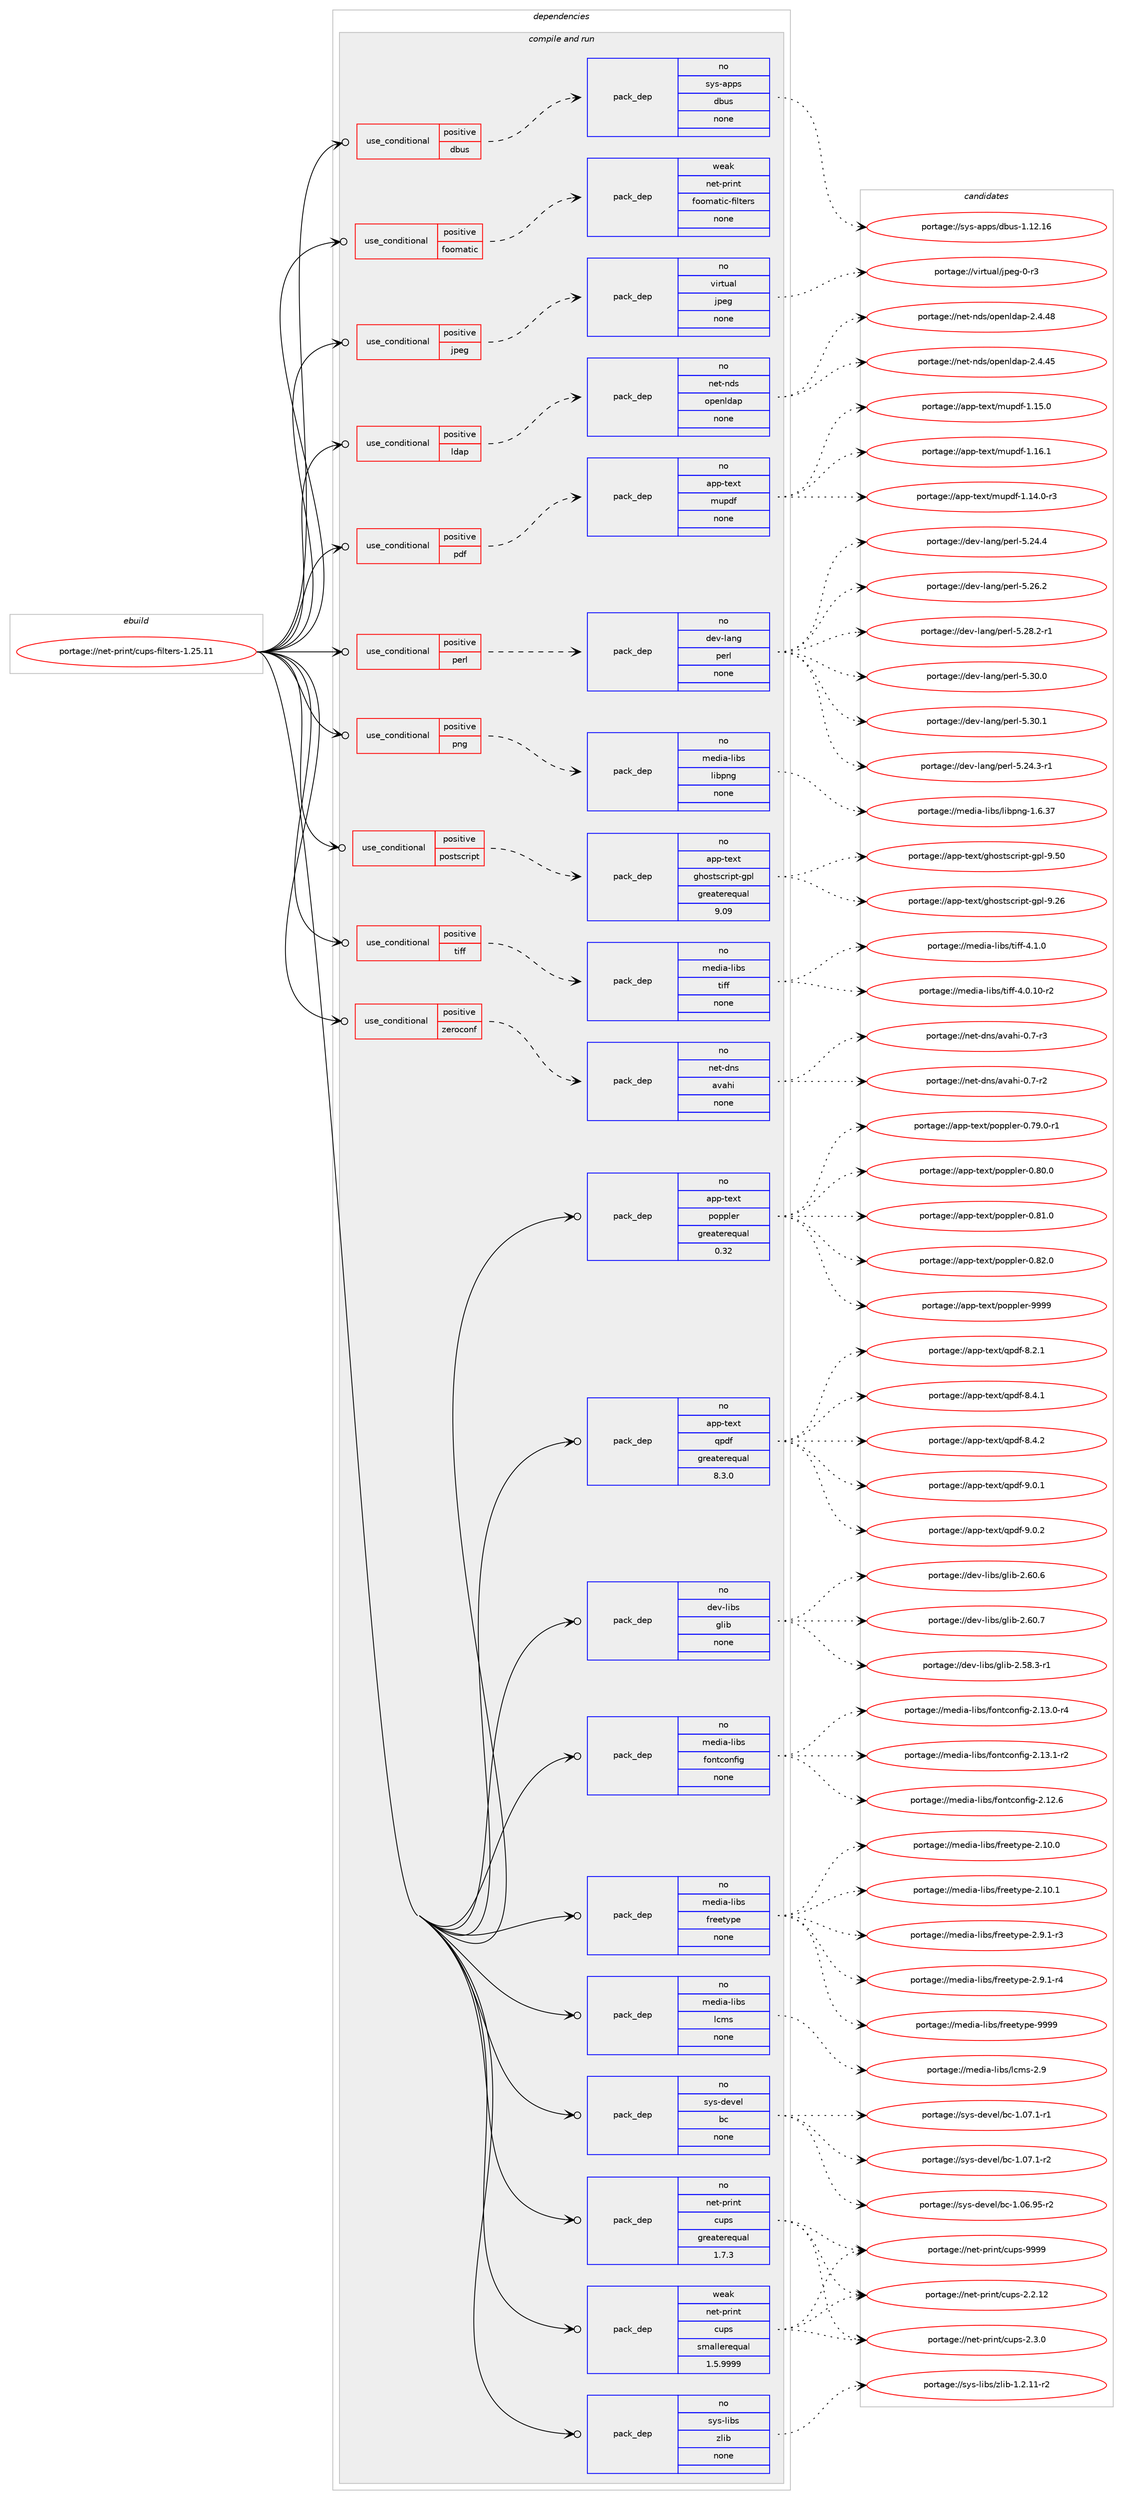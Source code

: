 digraph prolog {

# *************
# Graph options
# *************

newrank=true;
concentrate=true;
compound=true;
graph [rankdir=LR,fontname=Helvetica,fontsize=10,ranksep=1.5];#, ranksep=2.5, nodesep=0.2];
edge  [arrowhead=vee];
node  [fontname=Helvetica,fontsize=10];

# **********
# The ebuild
# **********

subgraph cluster_leftcol {
color=gray;
rank=same;
label=<<i>ebuild</i>>;
id [label="portage://net-print/cups-filters-1.25.11", color=red, width=4, href="../net-print/cups-filters-1.25.11.svg"];
}

# ****************
# The dependencies
# ****************

subgraph cluster_midcol {
color=gray;
label=<<i>dependencies</i>>;
subgraph cluster_compile {
fillcolor="#eeeeee";
style=filled;
label=<<i>compile</i>>;
}
subgraph cluster_compileandrun {
fillcolor="#eeeeee";
style=filled;
label=<<i>compile and run</i>>;
subgraph cond93524 {
dependency374312 [label=<<TABLE BORDER="0" CELLBORDER="1" CELLSPACING="0" CELLPADDING="4"><TR><TD ROWSPAN="3" CELLPADDING="10">use_conditional</TD></TR><TR><TD>positive</TD></TR><TR><TD>dbus</TD></TR></TABLE>>, shape=none, color=red];
subgraph pack274462 {
dependency374313 [label=<<TABLE BORDER="0" CELLBORDER="1" CELLSPACING="0" CELLPADDING="4" WIDTH="220"><TR><TD ROWSPAN="6" CELLPADDING="30">pack_dep</TD></TR><TR><TD WIDTH="110">no</TD></TR><TR><TD>sys-apps</TD></TR><TR><TD>dbus</TD></TR><TR><TD>none</TD></TR><TR><TD></TD></TR></TABLE>>, shape=none, color=blue];
}
dependency374312:e -> dependency374313:w [weight=20,style="dashed",arrowhead="vee"];
}
id:e -> dependency374312:w [weight=20,style="solid",arrowhead="odotvee"];
subgraph cond93525 {
dependency374314 [label=<<TABLE BORDER="0" CELLBORDER="1" CELLSPACING="0" CELLPADDING="4"><TR><TD ROWSPAN="3" CELLPADDING="10">use_conditional</TD></TR><TR><TD>positive</TD></TR><TR><TD>foomatic</TD></TR></TABLE>>, shape=none, color=red];
subgraph pack274463 {
dependency374315 [label=<<TABLE BORDER="0" CELLBORDER="1" CELLSPACING="0" CELLPADDING="4" WIDTH="220"><TR><TD ROWSPAN="6" CELLPADDING="30">pack_dep</TD></TR><TR><TD WIDTH="110">weak</TD></TR><TR><TD>net-print</TD></TR><TR><TD>foomatic-filters</TD></TR><TR><TD>none</TD></TR><TR><TD></TD></TR></TABLE>>, shape=none, color=blue];
}
dependency374314:e -> dependency374315:w [weight=20,style="dashed",arrowhead="vee"];
}
id:e -> dependency374314:w [weight=20,style="solid",arrowhead="odotvee"];
subgraph cond93526 {
dependency374316 [label=<<TABLE BORDER="0" CELLBORDER="1" CELLSPACING="0" CELLPADDING="4"><TR><TD ROWSPAN="3" CELLPADDING="10">use_conditional</TD></TR><TR><TD>positive</TD></TR><TR><TD>jpeg</TD></TR></TABLE>>, shape=none, color=red];
subgraph pack274464 {
dependency374317 [label=<<TABLE BORDER="0" CELLBORDER="1" CELLSPACING="0" CELLPADDING="4" WIDTH="220"><TR><TD ROWSPAN="6" CELLPADDING="30">pack_dep</TD></TR><TR><TD WIDTH="110">no</TD></TR><TR><TD>virtual</TD></TR><TR><TD>jpeg</TD></TR><TR><TD>none</TD></TR><TR><TD></TD></TR></TABLE>>, shape=none, color=blue];
}
dependency374316:e -> dependency374317:w [weight=20,style="dashed",arrowhead="vee"];
}
id:e -> dependency374316:w [weight=20,style="solid",arrowhead="odotvee"];
subgraph cond93527 {
dependency374318 [label=<<TABLE BORDER="0" CELLBORDER="1" CELLSPACING="0" CELLPADDING="4"><TR><TD ROWSPAN="3" CELLPADDING="10">use_conditional</TD></TR><TR><TD>positive</TD></TR><TR><TD>ldap</TD></TR></TABLE>>, shape=none, color=red];
subgraph pack274465 {
dependency374319 [label=<<TABLE BORDER="0" CELLBORDER="1" CELLSPACING="0" CELLPADDING="4" WIDTH="220"><TR><TD ROWSPAN="6" CELLPADDING="30">pack_dep</TD></TR><TR><TD WIDTH="110">no</TD></TR><TR><TD>net-nds</TD></TR><TR><TD>openldap</TD></TR><TR><TD>none</TD></TR><TR><TD></TD></TR></TABLE>>, shape=none, color=blue];
}
dependency374318:e -> dependency374319:w [weight=20,style="dashed",arrowhead="vee"];
}
id:e -> dependency374318:w [weight=20,style="solid",arrowhead="odotvee"];
subgraph cond93528 {
dependency374320 [label=<<TABLE BORDER="0" CELLBORDER="1" CELLSPACING="0" CELLPADDING="4"><TR><TD ROWSPAN="3" CELLPADDING="10">use_conditional</TD></TR><TR><TD>positive</TD></TR><TR><TD>pdf</TD></TR></TABLE>>, shape=none, color=red];
subgraph pack274466 {
dependency374321 [label=<<TABLE BORDER="0" CELLBORDER="1" CELLSPACING="0" CELLPADDING="4" WIDTH="220"><TR><TD ROWSPAN="6" CELLPADDING="30">pack_dep</TD></TR><TR><TD WIDTH="110">no</TD></TR><TR><TD>app-text</TD></TR><TR><TD>mupdf</TD></TR><TR><TD>none</TD></TR><TR><TD></TD></TR></TABLE>>, shape=none, color=blue];
}
dependency374320:e -> dependency374321:w [weight=20,style="dashed",arrowhead="vee"];
}
id:e -> dependency374320:w [weight=20,style="solid",arrowhead="odotvee"];
subgraph cond93529 {
dependency374322 [label=<<TABLE BORDER="0" CELLBORDER="1" CELLSPACING="0" CELLPADDING="4"><TR><TD ROWSPAN="3" CELLPADDING="10">use_conditional</TD></TR><TR><TD>positive</TD></TR><TR><TD>perl</TD></TR></TABLE>>, shape=none, color=red];
subgraph pack274467 {
dependency374323 [label=<<TABLE BORDER="0" CELLBORDER="1" CELLSPACING="0" CELLPADDING="4" WIDTH="220"><TR><TD ROWSPAN="6" CELLPADDING="30">pack_dep</TD></TR><TR><TD WIDTH="110">no</TD></TR><TR><TD>dev-lang</TD></TR><TR><TD>perl</TD></TR><TR><TD>none</TD></TR><TR><TD></TD></TR></TABLE>>, shape=none, color=blue];
}
dependency374322:e -> dependency374323:w [weight=20,style="dashed",arrowhead="vee"];
}
id:e -> dependency374322:w [weight=20,style="solid",arrowhead="odotvee"];
subgraph cond93530 {
dependency374324 [label=<<TABLE BORDER="0" CELLBORDER="1" CELLSPACING="0" CELLPADDING="4"><TR><TD ROWSPAN="3" CELLPADDING="10">use_conditional</TD></TR><TR><TD>positive</TD></TR><TR><TD>png</TD></TR></TABLE>>, shape=none, color=red];
subgraph pack274468 {
dependency374325 [label=<<TABLE BORDER="0" CELLBORDER="1" CELLSPACING="0" CELLPADDING="4" WIDTH="220"><TR><TD ROWSPAN="6" CELLPADDING="30">pack_dep</TD></TR><TR><TD WIDTH="110">no</TD></TR><TR><TD>media-libs</TD></TR><TR><TD>libpng</TD></TR><TR><TD>none</TD></TR><TR><TD></TD></TR></TABLE>>, shape=none, color=blue];
}
dependency374324:e -> dependency374325:w [weight=20,style="dashed",arrowhead="vee"];
}
id:e -> dependency374324:w [weight=20,style="solid",arrowhead="odotvee"];
subgraph cond93531 {
dependency374326 [label=<<TABLE BORDER="0" CELLBORDER="1" CELLSPACING="0" CELLPADDING="4"><TR><TD ROWSPAN="3" CELLPADDING="10">use_conditional</TD></TR><TR><TD>positive</TD></TR><TR><TD>postscript</TD></TR></TABLE>>, shape=none, color=red];
subgraph pack274469 {
dependency374327 [label=<<TABLE BORDER="0" CELLBORDER="1" CELLSPACING="0" CELLPADDING="4" WIDTH="220"><TR><TD ROWSPAN="6" CELLPADDING="30">pack_dep</TD></TR><TR><TD WIDTH="110">no</TD></TR><TR><TD>app-text</TD></TR><TR><TD>ghostscript-gpl</TD></TR><TR><TD>greaterequal</TD></TR><TR><TD>9.09</TD></TR></TABLE>>, shape=none, color=blue];
}
dependency374326:e -> dependency374327:w [weight=20,style="dashed",arrowhead="vee"];
}
id:e -> dependency374326:w [weight=20,style="solid",arrowhead="odotvee"];
subgraph cond93532 {
dependency374328 [label=<<TABLE BORDER="0" CELLBORDER="1" CELLSPACING="0" CELLPADDING="4"><TR><TD ROWSPAN="3" CELLPADDING="10">use_conditional</TD></TR><TR><TD>positive</TD></TR><TR><TD>tiff</TD></TR></TABLE>>, shape=none, color=red];
subgraph pack274470 {
dependency374329 [label=<<TABLE BORDER="0" CELLBORDER="1" CELLSPACING="0" CELLPADDING="4" WIDTH="220"><TR><TD ROWSPAN="6" CELLPADDING="30">pack_dep</TD></TR><TR><TD WIDTH="110">no</TD></TR><TR><TD>media-libs</TD></TR><TR><TD>tiff</TD></TR><TR><TD>none</TD></TR><TR><TD></TD></TR></TABLE>>, shape=none, color=blue];
}
dependency374328:e -> dependency374329:w [weight=20,style="dashed",arrowhead="vee"];
}
id:e -> dependency374328:w [weight=20,style="solid",arrowhead="odotvee"];
subgraph cond93533 {
dependency374330 [label=<<TABLE BORDER="0" CELLBORDER="1" CELLSPACING="0" CELLPADDING="4"><TR><TD ROWSPAN="3" CELLPADDING="10">use_conditional</TD></TR><TR><TD>positive</TD></TR><TR><TD>zeroconf</TD></TR></TABLE>>, shape=none, color=red];
subgraph pack274471 {
dependency374331 [label=<<TABLE BORDER="0" CELLBORDER="1" CELLSPACING="0" CELLPADDING="4" WIDTH="220"><TR><TD ROWSPAN="6" CELLPADDING="30">pack_dep</TD></TR><TR><TD WIDTH="110">no</TD></TR><TR><TD>net-dns</TD></TR><TR><TD>avahi</TD></TR><TR><TD>none</TD></TR><TR><TD></TD></TR></TABLE>>, shape=none, color=blue];
}
dependency374330:e -> dependency374331:w [weight=20,style="dashed",arrowhead="vee"];
}
id:e -> dependency374330:w [weight=20,style="solid",arrowhead="odotvee"];
subgraph pack274472 {
dependency374332 [label=<<TABLE BORDER="0" CELLBORDER="1" CELLSPACING="0" CELLPADDING="4" WIDTH="220"><TR><TD ROWSPAN="6" CELLPADDING="30">pack_dep</TD></TR><TR><TD WIDTH="110">no</TD></TR><TR><TD>app-text</TD></TR><TR><TD>poppler</TD></TR><TR><TD>greaterequal</TD></TR><TR><TD>0.32</TD></TR></TABLE>>, shape=none, color=blue];
}
id:e -> dependency374332:w [weight=20,style="solid",arrowhead="odotvee"];
subgraph pack274473 {
dependency374333 [label=<<TABLE BORDER="0" CELLBORDER="1" CELLSPACING="0" CELLPADDING="4" WIDTH="220"><TR><TD ROWSPAN="6" CELLPADDING="30">pack_dep</TD></TR><TR><TD WIDTH="110">no</TD></TR><TR><TD>app-text</TD></TR><TR><TD>qpdf</TD></TR><TR><TD>greaterequal</TD></TR><TR><TD>8.3.0</TD></TR></TABLE>>, shape=none, color=blue];
}
id:e -> dependency374333:w [weight=20,style="solid",arrowhead="odotvee"];
subgraph pack274474 {
dependency374334 [label=<<TABLE BORDER="0" CELLBORDER="1" CELLSPACING="0" CELLPADDING="4" WIDTH="220"><TR><TD ROWSPAN="6" CELLPADDING="30">pack_dep</TD></TR><TR><TD WIDTH="110">no</TD></TR><TR><TD>dev-libs</TD></TR><TR><TD>glib</TD></TR><TR><TD>none</TD></TR><TR><TD></TD></TR></TABLE>>, shape=none, color=blue];
}
id:e -> dependency374334:w [weight=20,style="solid",arrowhead="odotvee"];
subgraph pack274475 {
dependency374335 [label=<<TABLE BORDER="0" CELLBORDER="1" CELLSPACING="0" CELLPADDING="4" WIDTH="220"><TR><TD ROWSPAN="6" CELLPADDING="30">pack_dep</TD></TR><TR><TD WIDTH="110">no</TD></TR><TR><TD>media-libs</TD></TR><TR><TD>fontconfig</TD></TR><TR><TD>none</TD></TR><TR><TD></TD></TR></TABLE>>, shape=none, color=blue];
}
id:e -> dependency374335:w [weight=20,style="solid",arrowhead="odotvee"];
subgraph pack274476 {
dependency374336 [label=<<TABLE BORDER="0" CELLBORDER="1" CELLSPACING="0" CELLPADDING="4" WIDTH="220"><TR><TD ROWSPAN="6" CELLPADDING="30">pack_dep</TD></TR><TR><TD WIDTH="110">no</TD></TR><TR><TD>media-libs</TD></TR><TR><TD>freetype</TD></TR><TR><TD>none</TD></TR><TR><TD></TD></TR></TABLE>>, shape=none, color=blue];
}
id:e -> dependency374336:w [weight=20,style="solid",arrowhead="odotvee"];
subgraph pack274477 {
dependency374337 [label=<<TABLE BORDER="0" CELLBORDER="1" CELLSPACING="0" CELLPADDING="4" WIDTH="220"><TR><TD ROWSPAN="6" CELLPADDING="30">pack_dep</TD></TR><TR><TD WIDTH="110">no</TD></TR><TR><TD>media-libs</TD></TR><TR><TD>lcms</TD></TR><TR><TD>none</TD></TR><TR><TD></TD></TR></TABLE>>, shape=none, color=blue];
}
id:e -> dependency374337:w [weight=20,style="solid",arrowhead="odotvee"];
subgraph pack274478 {
dependency374338 [label=<<TABLE BORDER="0" CELLBORDER="1" CELLSPACING="0" CELLPADDING="4" WIDTH="220"><TR><TD ROWSPAN="6" CELLPADDING="30">pack_dep</TD></TR><TR><TD WIDTH="110">no</TD></TR><TR><TD>net-print</TD></TR><TR><TD>cups</TD></TR><TR><TD>greaterequal</TD></TR><TR><TD>1.7.3</TD></TR></TABLE>>, shape=none, color=blue];
}
id:e -> dependency374338:w [weight=20,style="solid",arrowhead="odotvee"];
subgraph pack274479 {
dependency374339 [label=<<TABLE BORDER="0" CELLBORDER="1" CELLSPACING="0" CELLPADDING="4" WIDTH="220"><TR><TD ROWSPAN="6" CELLPADDING="30">pack_dep</TD></TR><TR><TD WIDTH="110">no</TD></TR><TR><TD>sys-devel</TD></TR><TR><TD>bc</TD></TR><TR><TD>none</TD></TR><TR><TD></TD></TR></TABLE>>, shape=none, color=blue];
}
id:e -> dependency374339:w [weight=20,style="solid",arrowhead="odotvee"];
subgraph pack274480 {
dependency374340 [label=<<TABLE BORDER="0" CELLBORDER="1" CELLSPACING="0" CELLPADDING="4" WIDTH="220"><TR><TD ROWSPAN="6" CELLPADDING="30">pack_dep</TD></TR><TR><TD WIDTH="110">no</TD></TR><TR><TD>sys-libs</TD></TR><TR><TD>zlib</TD></TR><TR><TD>none</TD></TR><TR><TD></TD></TR></TABLE>>, shape=none, color=blue];
}
id:e -> dependency374340:w [weight=20,style="solid",arrowhead="odotvee"];
subgraph pack274481 {
dependency374341 [label=<<TABLE BORDER="0" CELLBORDER="1" CELLSPACING="0" CELLPADDING="4" WIDTH="220"><TR><TD ROWSPAN="6" CELLPADDING="30">pack_dep</TD></TR><TR><TD WIDTH="110">weak</TD></TR><TR><TD>net-print</TD></TR><TR><TD>cups</TD></TR><TR><TD>smallerequal</TD></TR><TR><TD>1.5.9999</TD></TR></TABLE>>, shape=none, color=blue];
}
id:e -> dependency374341:w [weight=20,style="solid",arrowhead="odotvee"];
}
subgraph cluster_run {
fillcolor="#eeeeee";
style=filled;
label=<<i>run</i>>;
}
}

# **************
# The candidates
# **************

subgraph cluster_choices {
rank=same;
color=gray;
label=<<i>candidates</i>>;

subgraph choice274462 {
color=black;
nodesep=1;
choiceportage115121115459711211211547100981171154549464950464954 [label="portage://sys-apps/dbus-1.12.16", color=red, width=4,href="../sys-apps/dbus-1.12.16.svg"];
dependency374313:e -> choiceportage115121115459711211211547100981171154549464950464954:w [style=dotted,weight="100"];
}
subgraph choice274463 {
color=black;
nodesep=1;
}
subgraph choice274464 {
color=black;
nodesep=1;
choiceportage118105114116117971084710611210110345484511451 [label="portage://virtual/jpeg-0-r3", color=red, width=4,href="../virtual/jpeg-0-r3.svg"];
dependency374317:e -> choiceportage118105114116117971084710611210110345484511451:w [style=dotted,weight="100"];
}
subgraph choice274465 {
color=black;
nodesep=1;
choiceportage11010111645110100115471111121011101081009711245504652465253 [label="portage://net-nds/openldap-2.4.45", color=red, width=4,href="../net-nds/openldap-2.4.45.svg"];
choiceportage11010111645110100115471111121011101081009711245504652465256 [label="portage://net-nds/openldap-2.4.48", color=red, width=4,href="../net-nds/openldap-2.4.48.svg"];
dependency374319:e -> choiceportage11010111645110100115471111121011101081009711245504652465253:w [style=dotted,weight="100"];
dependency374319:e -> choiceportage11010111645110100115471111121011101081009711245504652465256:w [style=dotted,weight="100"];
}
subgraph choice274466 {
color=black;
nodesep=1;
choiceportage971121124511610112011647109117112100102454946495246484511451 [label="portage://app-text/mupdf-1.14.0-r3", color=red, width=4,href="../app-text/mupdf-1.14.0-r3.svg"];
choiceportage97112112451161011201164710911711210010245494649534648 [label="portage://app-text/mupdf-1.15.0", color=red, width=4,href="../app-text/mupdf-1.15.0.svg"];
choiceportage97112112451161011201164710911711210010245494649544649 [label="portage://app-text/mupdf-1.16.1", color=red, width=4,href="../app-text/mupdf-1.16.1.svg"];
dependency374321:e -> choiceportage971121124511610112011647109117112100102454946495246484511451:w [style=dotted,weight="100"];
dependency374321:e -> choiceportage97112112451161011201164710911711210010245494649534648:w [style=dotted,weight="100"];
dependency374321:e -> choiceportage97112112451161011201164710911711210010245494649544649:w [style=dotted,weight="100"];
}
subgraph choice274467 {
color=black;
nodesep=1;
choiceportage100101118451089711010347112101114108455346505246514511449 [label="portage://dev-lang/perl-5.24.3-r1", color=red, width=4,href="../dev-lang/perl-5.24.3-r1.svg"];
choiceportage10010111845108971101034711210111410845534650524652 [label="portage://dev-lang/perl-5.24.4", color=red, width=4,href="../dev-lang/perl-5.24.4.svg"];
choiceportage10010111845108971101034711210111410845534650544650 [label="portage://dev-lang/perl-5.26.2", color=red, width=4,href="../dev-lang/perl-5.26.2.svg"];
choiceportage100101118451089711010347112101114108455346505646504511449 [label="portage://dev-lang/perl-5.28.2-r1", color=red, width=4,href="../dev-lang/perl-5.28.2-r1.svg"];
choiceportage10010111845108971101034711210111410845534651484648 [label="portage://dev-lang/perl-5.30.0", color=red, width=4,href="../dev-lang/perl-5.30.0.svg"];
choiceportage10010111845108971101034711210111410845534651484649 [label="portage://dev-lang/perl-5.30.1", color=red, width=4,href="../dev-lang/perl-5.30.1.svg"];
dependency374323:e -> choiceportage100101118451089711010347112101114108455346505246514511449:w [style=dotted,weight="100"];
dependency374323:e -> choiceportage10010111845108971101034711210111410845534650524652:w [style=dotted,weight="100"];
dependency374323:e -> choiceportage10010111845108971101034711210111410845534650544650:w [style=dotted,weight="100"];
dependency374323:e -> choiceportage100101118451089711010347112101114108455346505646504511449:w [style=dotted,weight="100"];
dependency374323:e -> choiceportage10010111845108971101034711210111410845534651484648:w [style=dotted,weight="100"];
dependency374323:e -> choiceportage10010111845108971101034711210111410845534651484649:w [style=dotted,weight="100"];
}
subgraph choice274468 {
color=black;
nodesep=1;
choiceportage109101100105974510810598115471081059811211010345494654465155 [label="portage://media-libs/libpng-1.6.37", color=red, width=4,href="../media-libs/libpng-1.6.37.svg"];
dependency374325:e -> choiceportage109101100105974510810598115471081059811211010345494654465155:w [style=dotted,weight="100"];
}
subgraph choice274469 {
color=black;
nodesep=1;
choiceportage97112112451161011201164710310411111511611599114105112116451031121084557465054 [label="portage://app-text/ghostscript-gpl-9.26", color=red, width=4,href="../app-text/ghostscript-gpl-9.26.svg"];
choiceportage97112112451161011201164710310411111511611599114105112116451031121084557465348 [label="portage://app-text/ghostscript-gpl-9.50", color=red, width=4,href="../app-text/ghostscript-gpl-9.50.svg"];
dependency374327:e -> choiceportage97112112451161011201164710310411111511611599114105112116451031121084557465054:w [style=dotted,weight="100"];
dependency374327:e -> choiceportage97112112451161011201164710310411111511611599114105112116451031121084557465348:w [style=dotted,weight="100"];
}
subgraph choice274470 {
color=black;
nodesep=1;
choiceportage10910110010597451081059811547116105102102455246484649484511450 [label="portage://media-libs/tiff-4.0.10-r2", color=red, width=4,href="../media-libs/tiff-4.0.10-r2.svg"];
choiceportage10910110010597451081059811547116105102102455246494648 [label="portage://media-libs/tiff-4.1.0", color=red, width=4,href="../media-libs/tiff-4.1.0.svg"];
dependency374329:e -> choiceportage10910110010597451081059811547116105102102455246484649484511450:w [style=dotted,weight="100"];
dependency374329:e -> choiceportage10910110010597451081059811547116105102102455246494648:w [style=dotted,weight="100"];
}
subgraph choice274471 {
color=black;
nodesep=1;
choiceportage11010111645100110115479711897104105454846554511450 [label="portage://net-dns/avahi-0.7-r2", color=red, width=4,href="../net-dns/avahi-0.7-r2.svg"];
choiceportage11010111645100110115479711897104105454846554511451 [label="portage://net-dns/avahi-0.7-r3", color=red, width=4,href="../net-dns/avahi-0.7-r3.svg"];
dependency374331:e -> choiceportage11010111645100110115479711897104105454846554511450:w [style=dotted,weight="100"];
dependency374331:e -> choiceportage11010111645100110115479711897104105454846554511451:w [style=dotted,weight="100"];
}
subgraph choice274472 {
color=black;
nodesep=1;
choiceportage971121124511610112011647112111112112108101114454846555746484511449 [label="portage://app-text/poppler-0.79.0-r1", color=red, width=4,href="../app-text/poppler-0.79.0-r1.svg"];
choiceportage97112112451161011201164711211111211210810111445484656484648 [label="portage://app-text/poppler-0.80.0", color=red, width=4,href="../app-text/poppler-0.80.0.svg"];
choiceportage97112112451161011201164711211111211210810111445484656494648 [label="portage://app-text/poppler-0.81.0", color=red, width=4,href="../app-text/poppler-0.81.0.svg"];
choiceportage97112112451161011201164711211111211210810111445484656504648 [label="portage://app-text/poppler-0.82.0", color=red, width=4,href="../app-text/poppler-0.82.0.svg"];
choiceportage9711211245116101120116471121111121121081011144557575757 [label="portage://app-text/poppler-9999", color=red, width=4,href="../app-text/poppler-9999.svg"];
dependency374332:e -> choiceportage971121124511610112011647112111112112108101114454846555746484511449:w [style=dotted,weight="100"];
dependency374332:e -> choiceportage97112112451161011201164711211111211210810111445484656484648:w [style=dotted,weight="100"];
dependency374332:e -> choiceportage97112112451161011201164711211111211210810111445484656494648:w [style=dotted,weight="100"];
dependency374332:e -> choiceportage97112112451161011201164711211111211210810111445484656504648:w [style=dotted,weight="100"];
dependency374332:e -> choiceportage9711211245116101120116471121111121121081011144557575757:w [style=dotted,weight="100"];
}
subgraph choice274473 {
color=black;
nodesep=1;
choiceportage971121124511610112011647113112100102455646504649 [label="portage://app-text/qpdf-8.2.1", color=red, width=4,href="../app-text/qpdf-8.2.1.svg"];
choiceportage971121124511610112011647113112100102455646524649 [label="portage://app-text/qpdf-8.4.1", color=red, width=4,href="../app-text/qpdf-8.4.1.svg"];
choiceportage971121124511610112011647113112100102455646524650 [label="portage://app-text/qpdf-8.4.2", color=red, width=4,href="../app-text/qpdf-8.4.2.svg"];
choiceportage971121124511610112011647113112100102455746484649 [label="portage://app-text/qpdf-9.0.1", color=red, width=4,href="../app-text/qpdf-9.0.1.svg"];
choiceportage971121124511610112011647113112100102455746484650 [label="portage://app-text/qpdf-9.0.2", color=red, width=4,href="../app-text/qpdf-9.0.2.svg"];
dependency374333:e -> choiceportage971121124511610112011647113112100102455646504649:w [style=dotted,weight="100"];
dependency374333:e -> choiceportage971121124511610112011647113112100102455646524649:w [style=dotted,weight="100"];
dependency374333:e -> choiceportage971121124511610112011647113112100102455646524650:w [style=dotted,weight="100"];
dependency374333:e -> choiceportage971121124511610112011647113112100102455746484649:w [style=dotted,weight="100"];
dependency374333:e -> choiceportage971121124511610112011647113112100102455746484650:w [style=dotted,weight="100"];
}
subgraph choice274474 {
color=black;
nodesep=1;
choiceportage10010111845108105981154710310810598455046535646514511449 [label="portage://dev-libs/glib-2.58.3-r1", color=red, width=4,href="../dev-libs/glib-2.58.3-r1.svg"];
choiceportage1001011184510810598115471031081059845504654484654 [label="portage://dev-libs/glib-2.60.6", color=red, width=4,href="../dev-libs/glib-2.60.6.svg"];
choiceportage1001011184510810598115471031081059845504654484655 [label="portage://dev-libs/glib-2.60.7", color=red, width=4,href="../dev-libs/glib-2.60.7.svg"];
dependency374334:e -> choiceportage10010111845108105981154710310810598455046535646514511449:w [style=dotted,weight="100"];
dependency374334:e -> choiceportage1001011184510810598115471031081059845504654484654:w [style=dotted,weight="100"];
dependency374334:e -> choiceportage1001011184510810598115471031081059845504654484655:w [style=dotted,weight="100"];
}
subgraph choice274475 {
color=black;
nodesep=1;
choiceportage109101100105974510810598115471021111101169911111010210510345504649504654 [label="portage://media-libs/fontconfig-2.12.6", color=red, width=4,href="../media-libs/fontconfig-2.12.6.svg"];
choiceportage1091011001059745108105981154710211111011699111110102105103455046495146484511452 [label="portage://media-libs/fontconfig-2.13.0-r4", color=red, width=4,href="../media-libs/fontconfig-2.13.0-r4.svg"];
choiceportage1091011001059745108105981154710211111011699111110102105103455046495146494511450 [label="portage://media-libs/fontconfig-2.13.1-r2", color=red, width=4,href="../media-libs/fontconfig-2.13.1-r2.svg"];
dependency374335:e -> choiceportage109101100105974510810598115471021111101169911111010210510345504649504654:w [style=dotted,weight="100"];
dependency374335:e -> choiceportage1091011001059745108105981154710211111011699111110102105103455046495146484511452:w [style=dotted,weight="100"];
dependency374335:e -> choiceportage1091011001059745108105981154710211111011699111110102105103455046495146494511450:w [style=dotted,weight="100"];
}
subgraph choice274476 {
color=black;
nodesep=1;
choiceportage1091011001059745108105981154710211410110111612111210145504649484648 [label="portage://media-libs/freetype-2.10.0", color=red, width=4,href="../media-libs/freetype-2.10.0.svg"];
choiceportage1091011001059745108105981154710211410110111612111210145504649484649 [label="portage://media-libs/freetype-2.10.1", color=red, width=4,href="../media-libs/freetype-2.10.1.svg"];
choiceportage109101100105974510810598115471021141011011161211121014550465746494511451 [label="portage://media-libs/freetype-2.9.1-r3", color=red, width=4,href="../media-libs/freetype-2.9.1-r3.svg"];
choiceportage109101100105974510810598115471021141011011161211121014550465746494511452 [label="portage://media-libs/freetype-2.9.1-r4", color=red, width=4,href="../media-libs/freetype-2.9.1-r4.svg"];
choiceportage109101100105974510810598115471021141011011161211121014557575757 [label="portage://media-libs/freetype-9999", color=red, width=4,href="../media-libs/freetype-9999.svg"];
dependency374336:e -> choiceportage1091011001059745108105981154710211410110111612111210145504649484648:w [style=dotted,weight="100"];
dependency374336:e -> choiceportage1091011001059745108105981154710211410110111612111210145504649484649:w [style=dotted,weight="100"];
dependency374336:e -> choiceportage109101100105974510810598115471021141011011161211121014550465746494511451:w [style=dotted,weight="100"];
dependency374336:e -> choiceportage109101100105974510810598115471021141011011161211121014550465746494511452:w [style=dotted,weight="100"];
dependency374336:e -> choiceportage109101100105974510810598115471021141011011161211121014557575757:w [style=dotted,weight="100"];
}
subgraph choice274477 {
color=black;
nodesep=1;
choiceportage109101100105974510810598115471089910911545504657 [label="portage://media-libs/lcms-2.9", color=red, width=4,href="../media-libs/lcms-2.9.svg"];
dependency374337:e -> choiceportage109101100105974510810598115471089910911545504657:w [style=dotted,weight="100"];
}
subgraph choice274478 {
color=black;
nodesep=1;
choiceportage11010111645112114105110116479911711211545504650464950 [label="portage://net-print/cups-2.2.12", color=red, width=4,href="../net-print/cups-2.2.12.svg"];
choiceportage110101116451121141051101164799117112115455046514648 [label="portage://net-print/cups-2.3.0", color=red, width=4,href="../net-print/cups-2.3.0.svg"];
choiceportage1101011164511211410511011647991171121154557575757 [label="portage://net-print/cups-9999", color=red, width=4,href="../net-print/cups-9999.svg"];
dependency374338:e -> choiceportage11010111645112114105110116479911711211545504650464950:w [style=dotted,weight="100"];
dependency374338:e -> choiceportage110101116451121141051101164799117112115455046514648:w [style=dotted,weight="100"];
dependency374338:e -> choiceportage1101011164511211410511011647991171121154557575757:w [style=dotted,weight="100"];
}
subgraph choice274479 {
color=black;
nodesep=1;
choiceportage1151211154510010111810110847989945494648544657534511450 [label="portage://sys-devel/bc-1.06.95-r2", color=red, width=4,href="../sys-devel/bc-1.06.95-r2.svg"];
choiceportage11512111545100101118101108479899454946485546494511449 [label="portage://sys-devel/bc-1.07.1-r1", color=red, width=4,href="../sys-devel/bc-1.07.1-r1.svg"];
choiceportage11512111545100101118101108479899454946485546494511450 [label="portage://sys-devel/bc-1.07.1-r2", color=red, width=4,href="../sys-devel/bc-1.07.1-r2.svg"];
dependency374339:e -> choiceportage1151211154510010111810110847989945494648544657534511450:w [style=dotted,weight="100"];
dependency374339:e -> choiceportage11512111545100101118101108479899454946485546494511449:w [style=dotted,weight="100"];
dependency374339:e -> choiceportage11512111545100101118101108479899454946485546494511450:w [style=dotted,weight="100"];
}
subgraph choice274480 {
color=black;
nodesep=1;
choiceportage11512111545108105981154712210810598454946504649494511450 [label="portage://sys-libs/zlib-1.2.11-r2", color=red, width=4,href="../sys-libs/zlib-1.2.11-r2.svg"];
dependency374340:e -> choiceportage11512111545108105981154712210810598454946504649494511450:w [style=dotted,weight="100"];
}
subgraph choice274481 {
color=black;
nodesep=1;
choiceportage11010111645112114105110116479911711211545504650464950 [label="portage://net-print/cups-2.2.12", color=red, width=4,href="../net-print/cups-2.2.12.svg"];
choiceportage110101116451121141051101164799117112115455046514648 [label="portage://net-print/cups-2.3.0", color=red, width=4,href="../net-print/cups-2.3.0.svg"];
choiceportage1101011164511211410511011647991171121154557575757 [label="portage://net-print/cups-9999", color=red, width=4,href="../net-print/cups-9999.svg"];
dependency374341:e -> choiceportage11010111645112114105110116479911711211545504650464950:w [style=dotted,weight="100"];
dependency374341:e -> choiceportage110101116451121141051101164799117112115455046514648:w [style=dotted,weight="100"];
dependency374341:e -> choiceportage1101011164511211410511011647991171121154557575757:w [style=dotted,weight="100"];
}
}

}
